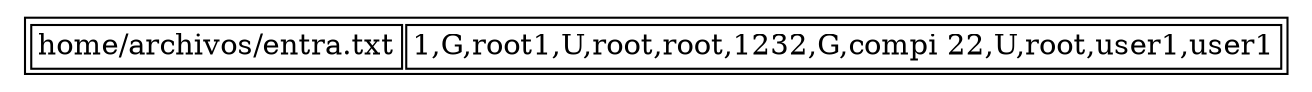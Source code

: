 digraph G{
rankdir=LR;
graph [ dpi = "600" ]; 
forcelabels= true;
node [shape = plaintext];
nodo1 [label = <<table>
<tr>
<td>home/archivos/entra.txt</td>
<td>1,G,root
1,U,root,root,123
2,G,compi 2
2,U,root,user1,user1
</td>
</tr>

</table>>];
}
